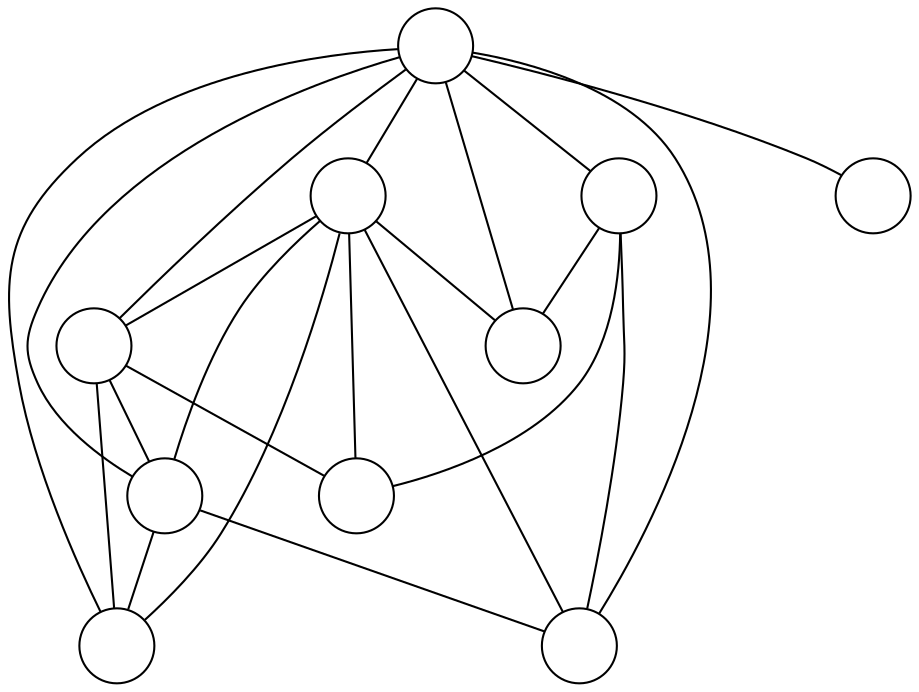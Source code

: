 graph G {
  node[label="", shape=circle]
  0;
  1;
  2;
  3;
  4;
  5;
  6;
  7;
  8;
  9;
  5 -- 0;
  5 -- 1;
  6 -- 0;
  6 -- 2;
  6 -- 5;
  7 -- 1;
  7 -- 2;
  7 -- 3;
  8 -- 0;
  8 -- 1;
  8 -- 2;
  8 -- 3;
  8 -- 5;
  8 -- 6;
  9 -- 0;
  9 -- 1;
  9 -- 3;
  9 -- 4;
  9 -- 5;
  9 -- 6;
  9 -- 7;
  9 -- 8;
}
